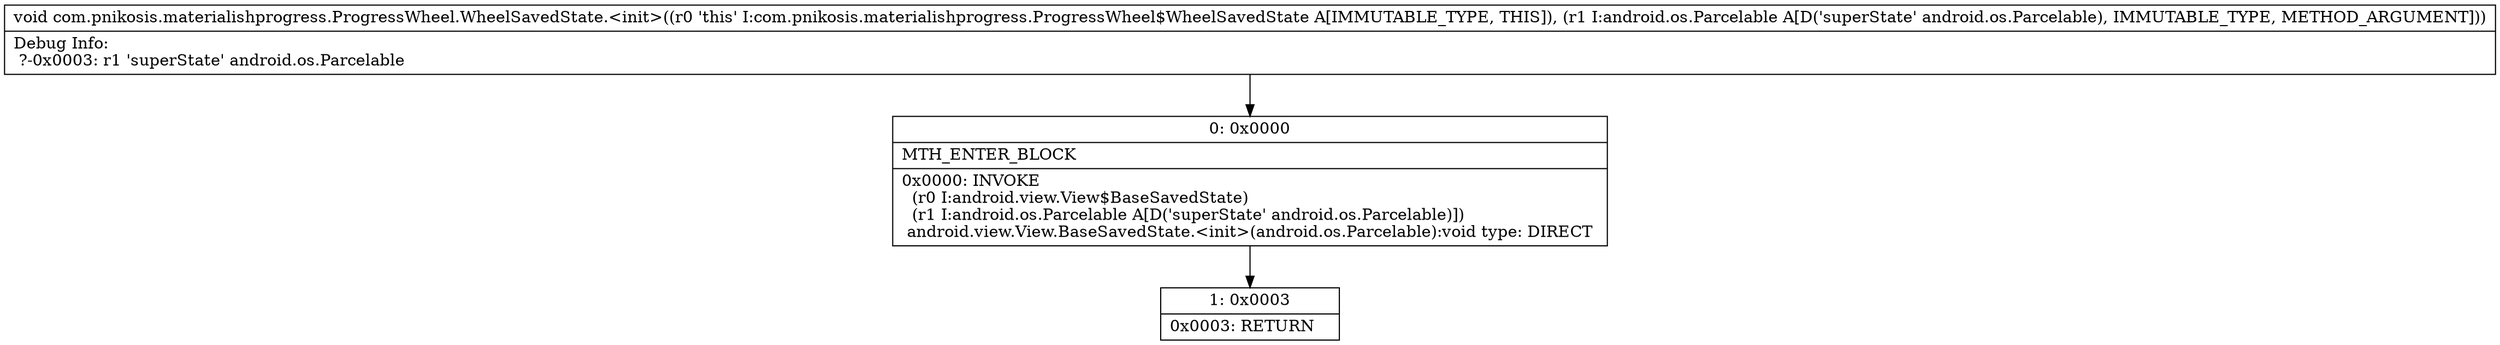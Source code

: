 digraph "CFG forcom.pnikosis.materialishprogress.ProgressWheel.WheelSavedState.\<init\>(Landroid\/os\/Parcelable;)V" {
Node_0 [shape=record,label="{0\:\ 0x0000|MTH_ENTER_BLOCK\l|0x0000: INVOKE  \l  (r0 I:android.view.View$BaseSavedState)\l  (r1 I:android.os.Parcelable A[D('superState' android.os.Parcelable)])\l android.view.View.BaseSavedState.\<init\>(android.os.Parcelable):void type: DIRECT \l}"];
Node_1 [shape=record,label="{1\:\ 0x0003|0x0003: RETURN   \l}"];
MethodNode[shape=record,label="{void com.pnikosis.materialishprogress.ProgressWheel.WheelSavedState.\<init\>((r0 'this' I:com.pnikosis.materialishprogress.ProgressWheel$WheelSavedState A[IMMUTABLE_TYPE, THIS]), (r1 I:android.os.Parcelable A[D('superState' android.os.Parcelable), IMMUTABLE_TYPE, METHOD_ARGUMENT]))  | Debug Info:\l  ?\-0x0003: r1 'superState' android.os.Parcelable\l}"];
MethodNode -> Node_0;
Node_0 -> Node_1;
}

